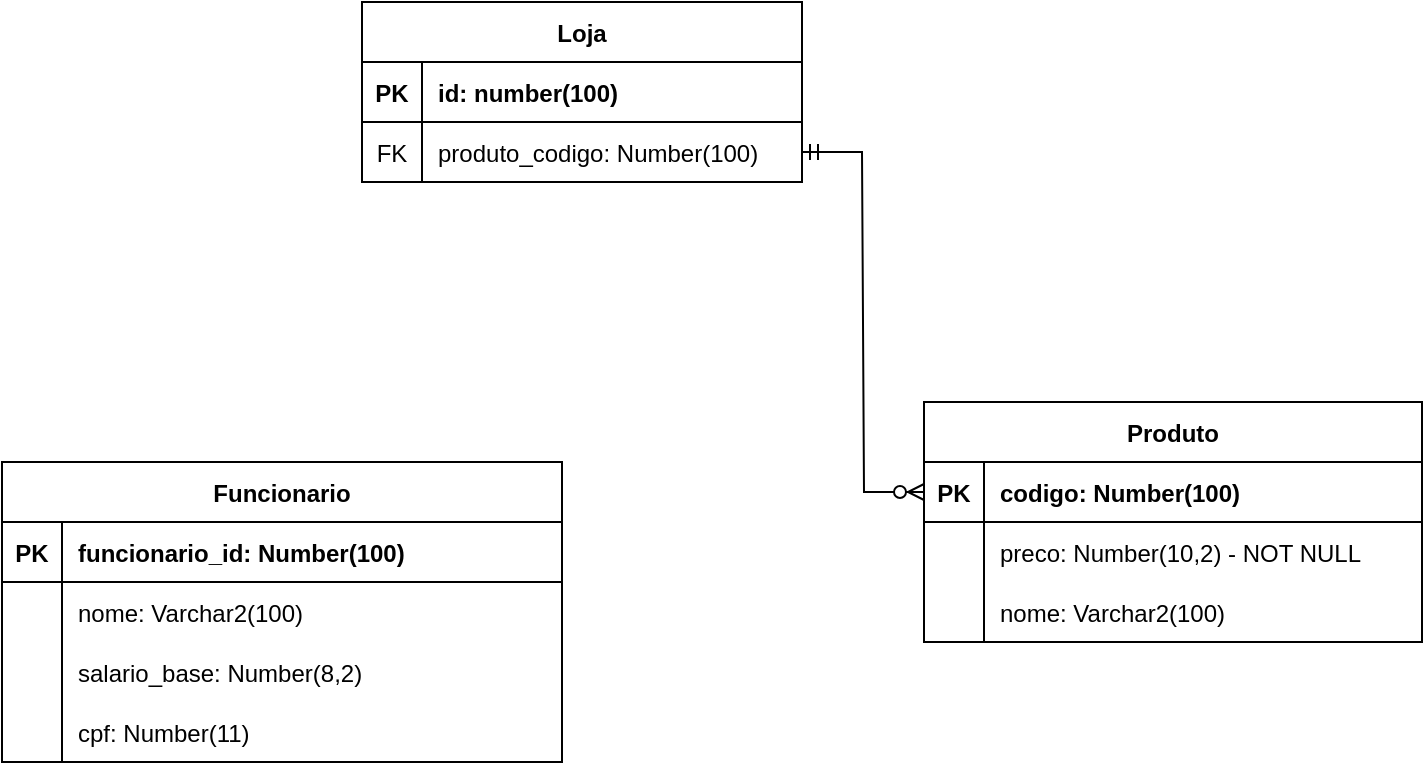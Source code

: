 <mxfile version="20.8.14" type="device"><diagram id="R2lEEEUBdFMjLlhIrx00" name="Page-1"><mxGraphModel dx="1709" dy="919" grid="1" gridSize="10" guides="1" tooltips="1" connect="1" arrows="1" fold="1" page="1" pageScale="1" pageWidth="850" pageHeight="1100" math="0" shadow="0" extFonts="Permanent Marker^https://fonts.googleapis.com/css?family=Permanent+Marker"><root><mxCell id="0"/><mxCell id="1" parent="0"/><mxCell id="duC1gqb55aSg7eYY4-rh-1" value="Produto" style="shape=table;startSize=30;container=1;collapsible=1;childLayout=tableLayout;fixedRows=1;rowLines=0;fontStyle=1;align=center;resizeLast=1;" vertex="1" parent="1"><mxGeometry x="491" y="320" width="249" height="120" as="geometry"/></mxCell><mxCell id="duC1gqb55aSg7eYY4-rh-2" value="" style="shape=tableRow;horizontal=0;startSize=0;swimlaneHead=0;swimlaneBody=0;fillColor=none;collapsible=0;dropTarget=0;points=[[0,0.5],[1,0.5]];portConstraint=eastwest;top=0;left=0;right=0;bottom=1;" vertex="1" parent="duC1gqb55aSg7eYY4-rh-1"><mxGeometry y="30" width="249" height="30" as="geometry"/></mxCell><mxCell id="duC1gqb55aSg7eYY4-rh-3" value="PK" style="shape=partialRectangle;connectable=0;fillColor=none;top=0;left=0;bottom=0;right=0;fontStyle=1;overflow=hidden;" vertex="1" parent="duC1gqb55aSg7eYY4-rh-2"><mxGeometry width="30" height="30" as="geometry"><mxRectangle width="30" height="30" as="alternateBounds"/></mxGeometry></mxCell><mxCell id="duC1gqb55aSg7eYY4-rh-4" value="codigo: Number(100)" style="shape=partialRectangle;connectable=0;fillColor=none;top=0;left=0;bottom=0;right=0;align=left;spacingLeft=6;fontStyle=1;overflow=hidden;" vertex="1" parent="duC1gqb55aSg7eYY4-rh-2"><mxGeometry x="30" width="219" height="30" as="geometry"><mxRectangle width="219" height="30" as="alternateBounds"/></mxGeometry></mxCell><mxCell id="duC1gqb55aSg7eYY4-rh-5" value="" style="shape=tableRow;horizontal=0;startSize=0;swimlaneHead=0;swimlaneBody=0;fillColor=none;collapsible=0;dropTarget=0;points=[[0,0.5],[1,0.5]];portConstraint=eastwest;top=0;left=0;right=0;bottom=0;" vertex="1" parent="duC1gqb55aSg7eYY4-rh-1"><mxGeometry y="60" width="249" height="30" as="geometry"/></mxCell><mxCell id="duC1gqb55aSg7eYY4-rh-6" value="" style="shape=partialRectangle;connectable=0;fillColor=none;top=0;left=0;bottom=0;right=0;editable=1;overflow=hidden;" vertex="1" parent="duC1gqb55aSg7eYY4-rh-5"><mxGeometry width="30" height="30" as="geometry"><mxRectangle width="30" height="30" as="alternateBounds"/></mxGeometry></mxCell><mxCell id="duC1gqb55aSg7eYY4-rh-7" value="preco: Number(10,2) - NOT NULL" style="shape=partialRectangle;connectable=0;fillColor=none;top=0;left=0;bottom=0;right=0;align=left;spacingLeft=6;overflow=hidden;" vertex="1" parent="duC1gqb55aSg7eYY4-rh-5"><mxGeometry x="30" width="219" height="30" as="geometry"><mxRectangle width="219" height="30" as="alternateBounds"/></mxGeometry></mxCell><mxCell id="duC1gqb55aSg7eYY4-rh-8" value="" style="shape=tableRow;horizontal=0;startSize=0;swimlaneHead=0;swimlaneBody=0;fillColor=none;collapsible=0;dropTarget=0;points=[[0,0.5],[1,0.5]];portConstraint=eastwest;top=0;left=0;right=0;bottom=0;" vertex="1" parent="duC1gqb55aSg7eYY4-rh-1"><mxGeometry y="90" width="249" height="30" as="geometry"/></mxCell><mxCell id="duC1gqb55aSg7eYY4-rh-9" value="" style="shape=partialRectangle;connectable=0;fillColor=none;top=0;left=0;bottom=0;right=0;editable=1;overflow=hidden;" vertex="1" parent="duC1gqb55aSg7eYY4-rh-8"><mxGeometry width="30" height="30" as="geometry"><mxRectangle width="30" height="30" as="alternateBounds"/></mxGeometry></mxCell><mxCell id="duC1gqb55aSg7eYY4-rh-10" value="nome: Varchar2(100)" style="shape=partialRectangle;connectable=0;fillColor=none;top=0;left=0;bottom=0;right=0;align=left;spacingLeft=6;overflow=hidden;" vertex="1" parent="duC1gqb55aSg7eYY4-rh-8"><mxGeometry x="30" width="219" height="30" as="geometry"><mxRectangle width="219" height="30" as="alternateBounds"/></mxGeometry></mxCell><mxCell id="duC1gqb55aSg7eYY4-rh-14" value="Loja" style="shape=table;startSize=30;container=1;collapsible=1;childLayout=tableLayout;fixedRows=1;rowLines=0;fontStyle=1;align=center;resizeLast=1;" vertex="1" parent="1"><mxGeometry x="210" y="120" width="220" height="90" as="geometry"/></mxCell><mxCell id="duC1gqb55aSg7eYY4-rh-15" value="" style="shape=tableRow;horizontal=0;startSize=0;swimlaneHead=0;swimlaneBody=0;fillColor=none;collapsible=0;dropTarget=0;points=[[0,0.5],[1,0.5]];portConstraint=eastwest;top=0;left=0;right=0;bottom=1;" vertex="1" parent="duC1gqb55aSg7eYY4-rh-14"><mxGeometry y="30" width="220" height="30" as="geometry"/></mxCell><mxCell id="duC1gqb55aSg7eYY4-rh-16" value="PK" style="shape=partialRectangle;connectable=0;fillColor=none;top=0;left=0;bottom=0;right=0;fontStyle=1;overflow=hidden;" vertex="1" parent="duC1gqb55aSg7eYY4-rh-15"><mxGeometry width="30" height="30" as="geometry"><mxRectangle width="30" height="30" as="alternateBounds"/></mxGeometry></mxCell><mxCell id="duC1gqb55aSg7eYY4-rh-17" value="id: number(100)" style="shape=partialRectangle;connectable=0;fillColor=none;top=0;left=0;bottom=0;right=0;align=left;spacingLeft=6;fontStyle=1;overflow=hidden;" vertex="1" parent="duC1gqb55aSg7eYY4-rh-15"><mxGeometry x="30" width="190" height="30" as="geometry"><mxRectangle width="190" height="30" as="alternateBounds"/></mxGeometry></mxCell><mxCell id="duC1gqb55aSg7eYY4-rh-18" value="" style="shape=tableRow;horizontal=0;startSize=0;swimlaneHead=0;swimlaneBody=0;fillColor=none;collapsible=0;dropTarget=0;points=[[0,0.5],[1,0.5]];portConstraint=eastwest;top=0;left=0;right=0;bottom=0;" vertex="1" parent="duC1gqb55aSg7eYY4-rh-14"><mxGeometry y="60" width="220" height="30" as="geometry"/></mxCell><mxCell id="duC1gqb55aSg7eYY4-rh-19" value="FK" style="shape=partialRectangle;connectable=0;fillColor=none;top=0;left=0;bottom=0;right=0;editable=1;overflow=hidden;" vertex="1" parent="duC1gqb55aSg7eYY4-rh-18"><mxGeometry width="30" height="30" as="geometry"><mxRectangle width="30" height="30" as="alternateBounds"/></mxGeometry></mxCell><mxCell id="duC1gqb55aSg7eYY4-rh-20" value="produto_codigo: Number(100)" style="shape=partialRectangle;connectable=0;fillColor=none;top=0;left=0;bottom=0;right=0;align=left;spacingLeft=6;overflow=hidden;" vertex="1" parent="duC1gqb55aSg7eYY4-rh-18"><mxGeometry x="30" width="190" height="30" as="geometry"><mxRectangle width="190" height="30" as="alternateBounds"/></mxGeometry></mxCell><mxCell id="duC1gqb55aSg7eYY4-rh-27" value="" style="edgeStyle=entityRelationEdgeStyle;fontSize=12;html=1;endArrow=ERzeroToMany;startArrow=ERmandOne;rounded=0;exitX=1;exitY=0.5;exitDx=0;exitDy=0;entryX=0;entryY=0.5;entryDx=0;entryDy=0;" edge="1" parent="1" source="duC1gqb55aSg7eYY4-rh-18" target="duC1gqb55aSg7eYY4-rh-2"><mxGeometry width="100" height="100" relative="1" as="geometry"><mxPoint x="450" y="200" as="sourcePoint"/><mxPoint x="550" y="100" as="targetPoint"/></mxGeometry></mxCell><mxCell id="duC1gqb55aSg7eYY4-rh-28" value="Funcionario" style="shape=table;startSize=30;container=1;collapsible=1;childLayout=tableLayout;fixedRows=1;rowLines=0;fontStyle=1;align=center;resizeLast=1;" vertex="1" parent="1"><mxGeometry x="30" y="350" width="280" height="150" as="geometry"/></mxCell><mxCell id="duC1gqb55aSg7eYY4-rh-29" value="" style="shape=tableRow;horizontal=0;startSize=0;swimlaneHead=0;swimlaneBody=0;fillColor=none;collapsible=0;dropTarget=0;points=[[0,0.5],[1,0.5]];portConstraint=eastwest;top=0;left=0;right=0;bottom=1;" vertex="1" parent="duC1gqb55aSg7eYY4-rh-28"><mxGeometry y="30" width="280" height="30" as="geometry"/></mxCell><mxCell id="duC1gqb55aSg7eYY4-rh-30" value="PK" style="shape=partialRectangle;connectable=0;fillColor=none;top=0;left=0;bottom=0;right=0;fontStyle=1;overflow=hidden;" vertex="1" parent="duC1gqb55aSg7eYY4-rh-29"><mxGeometry width="30" height="30" as="geometry"><mxRectangle width="30" height="30" as="alternateBounds"/></mxGeometry></mxCell><mxCell id="duC1gqb55aSg7eYY4-rh-31" value="funcionario_id: Number(100)" style="shape=partialRectangle;connectable=0;fillColor=none;top=0;left=0;bottom=0;right=0;align=left;spacingLeft=6;fontStyle=1;overflow=hidden;" vertex="1" parent="duC1gqb55aSg7eYY4-rh-29"><mxGeometry x="30" width="250" height="30" as="geometry"><mxRectangle width="250" height="30" as="alternateBounds"/></mxGeometry></mxCell><mxCell id="duC1gqb55aSg7eYY4-rh-32" value="" style="shape=tableRow;horizontal=0;startSize=0;swimlaneHead=0;swimlaneBody=0;fillColor=none;collapsible=0;dropTarget=0;points=[[0,0.5],[1,0.5]];portConstraint=eastwest;top=0;left=0;right=0;bottom=0;" vertex="1" parent="duC1gqb55aSg7eYY4-rh-28"><mxGeometry y="60" width="280" height="30" as="geometry"/></mxCell><mxCell id="duC1gqb55aSg7eYY4-rh-33" value="" style="shape=partialRectangle;connectable=0;fillColor=none;top=0;left=0;bottom=0;right=0;editable=1;overflow=hidden;" vertex="1" parent="duC1gqb55aSg7eYY4-rh-32"><mxGeometry width="30" height="30" as="geometry"><mxRectangle width="30" height="30" as="alternateBounds"/></mxGeometry></mxCell><mxCell id="duC1gqb55aSg7eYY4-rh-34" value="nome: Varchar2(100)" style="shape=partialRectangle;connectable=0;fillColor=none;top=0;left=0;bottom=0;right=0;align=left;spacingLeft=6;overflow=hidden;" vertex="1" parent="duC1gqb55aSg7eYY4-rh-32"><mxGeometry x="30" width="250" height="30" as="geometry"><mxRectangle width="250" height="30" as="alternateBounds"/></mxGeometry></mxCell><mxCell id="duC1gqb55aSg7eYY4-rh-35" value="" style="shape=tableRow;horizontal=0;startSize=0;swimlaneHead=0;swimlaneBody=0;fillColor=none;collapsible=0;dropTarget=0;points=[[0,0.5],[1,0.5]];portConstraint=eastwest;top=0;left=0;right=0;bottom=0;" vertex="1" parent="duC1gqb55aSg7eYY4-rh-28"><mxGeometry y="90" width="280" height="30" as="geometry"/></mxCell><mxCell id="duC1gqb55aSg7eYY4-rh-36" value="" style="shape=partialRectangle;connectable=0;fillColor=none;top=0;left=0;bottom=0;right=0;editable=1;overflow=hidden;" vertex="1" parent="duC1gqb55aSg7eYY4-rh-35"><mxGeometry width="30" height="30" as="geometry"><mxRectangle width="30" height="30" as="alternateBounds"/></mxGeometry></mxCell><mxCell id="duC1gqb55aSg7eYY4-rh-37" value="salario_base: Number(8,2)" style="shape=partialRectangle;connectable=0;fillColor=none;top=0;left=0;bottom=0;right=0;align=left;spacingLeft=6;overflow=hidden;" vertex="1" parent="duC1gqb55aSg7eYY4-rh-35"><mxGeometry x="30" width="250" height="30" as="geometry"><mxRectangle width="250" height="30" as="alternateBounds"/></mxGeometry></mxCell><mxCell id="duC1gqb55aSg7eYY4-rh-38" value="" style="shape=tableRow;horizontal=0;startSize=0;swimlaneHead=0;swimlaneBody=0;fillColor=none;collapsible=0;dropTarget=0;points=[[0,0.5],[1,0.5]];portConstraint=eastwest;top=0;left=0;right=0;bottom=0;" vertex="1" parent="duC1gqb55aSg7eYY4-rh-28"><mxGeometry y="120" width="280" height="30" as="geometry"/></mxCell><mxCell id="duC1gqb55aSg7eYY4-rh-39" value="" style="shape=partialRectangle;connectable=0;fillColor=none;top=0;left=0;bottom=0;right=0;editable=1;overflow=hidden;" vertex="1" parent="duC1gqb55aSg7eYY4-rh-38"><mxGeometry width="30" height="30" as="geometry"><mxRectangle width="30" height="30" as="alternateBounds"/></mxGeometry></mxCell><mxCell id="duC1gqb55aSg7eYY4-rh-40" value="cpf: Number(11)" style="shape=partialRectangle;connectable=0;fillColor=none;top=0;left=0;bottom=0;right=0;align=left;spacingLeft=6;overflow=hidden;" vertex="1" parent="duC1gqb55aSg7eYY4-rh-38"><mxGeometry x="30" width="250" height="30" as="geometry"><mxRectangle width="250" height="30" as="alternateBounds"/></mxGeometry></mxCell></root></mxGraphModel></diagram></mxfile>